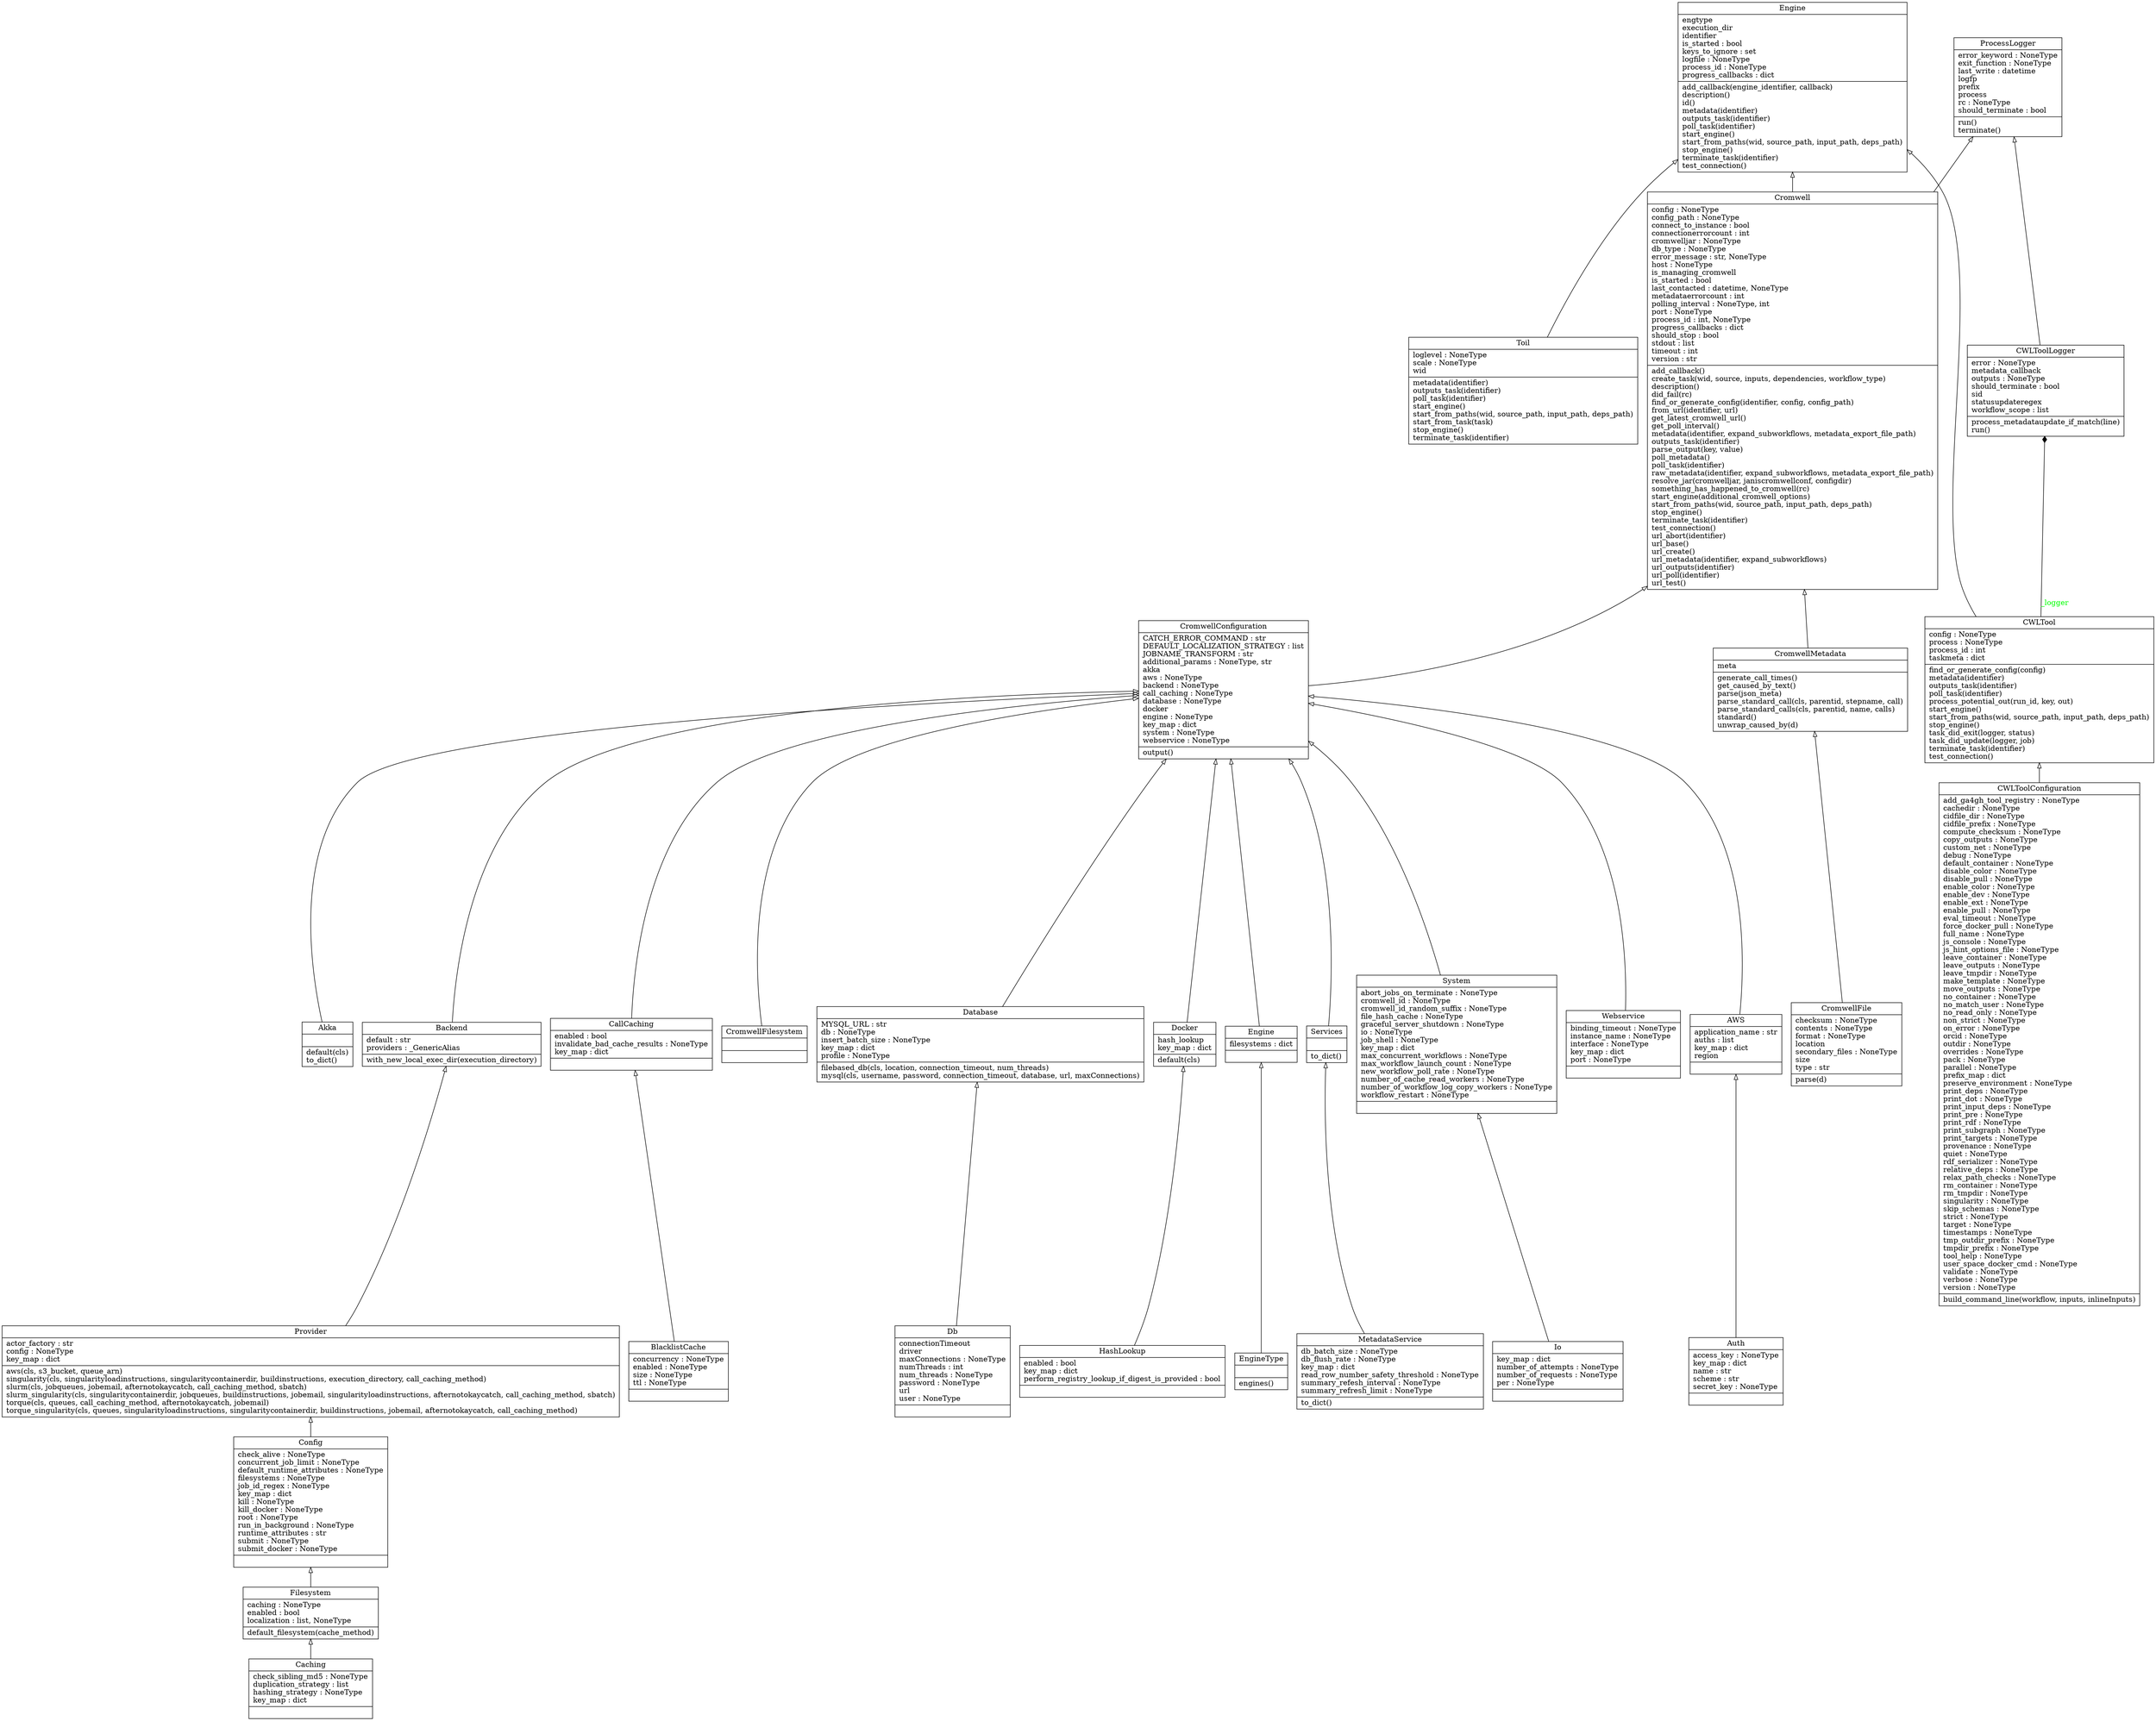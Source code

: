 digraph "classes_janis_assistant_engines" {
charset="utf-8"
rankdir=BT
"0" [label="{AWS|application_name : str\lauths : list\lkey_map : dict\lregion\l|}", shape="record"];
"2" [label="{Akka|\l|default(cls)\lto_dict()\l}", shape="record"];
"4" [label="{Auth|access_key : NoneType\lkey_map : dict\lname : str\lscheme : str\lsecret_key : NoneType\l|}", shape="record"];
"5" [label="{Backend|default : str\lproviders : _GenericAlias\l|with_new_local_exec_dir(execution_directory)\l}", shape="record"];
"8" [label="{BlacklistCache|concurrency : NoneType\lenabled : NoneType\lsize : NoneType\lttl : NoneType\l|}", shape="record"];
"9" [label="{CWLTool|config : NoneType\lprocess : NoneType\lprocess_id : int\ltaskmeta : dict\l|find_or_generate_config(config)\lmetadata(identifier)\loutputs_task(identifier)\lpoll_task(identifier)\lprocess_potential_out(run_id, key, out)\lstart_engine()\lstart_from_paths(wid, source_path, input_path, deps_path)\lstop_engine()\ltask_did_exit(logger, status)\ltask_did_update(logger, job)\lterminate_task(identifier)\ltest_connection()\l}", shape="record"];
"10" [label="{CWLToolConfiguration|add_ga4gh_tool_registry : NoneType\lcachedir : NoneType\lcidfile_dir : NoneType\lcidfile_prefix : NoneType\lcompute_checksum : NoneType\lcopy_outputs : NoneType\lcustom_net : NoneType\ldebug : NoneType\ldefault_container : NoneType\ldisable_color : NoneType\ldisable_pull : NoneType\lenable_color : NoneType\lenable_dev : NoneType\lenable_ext : NoneType\lenable_pull : NoneType\leval_timeout : NoneType\lforce_docker_pull : NoneType\lfull_name : NoneType\ljs_console : NoneType\ljs_hint_options_file : NoneType\lleave_container : NoneType\lleave_outputs : NoneType\lleave_tmpdir : NoneType\lmake_template : NoneType\lmove_outputs : NoneType\lno_container : NoneType\lno_match_user : NoneType\lno_read_only : NoneType\lnon_strict : NoneType\lon_error : NoneType\lorcid : NoneType\loutdir : NoneType\loverrides : NoneType\lpack : NoneType\lparallel : NoneType\lprefix_map : dict\lpreserve_environment : NoneType\lprint_deps : NoneType\lprint_dot : NoneType\lprint_input_deps : NoneType\lprint_pre : NoneType\lprint_rdf : NoneType\lprint_subgraph : NoneType\lprint_targets : NoneType\lprovenance : NoneType\lquiet : NoneType\lrdf_serializer : NoneType\lrelative_deps : NoneType\lrelax_path_checks : NoneType\lrm_container : NoneType\lrm_tmpdir : NoneType\lsingularity : NoneType\lskip_schemas : NoneType\lstrict : NoneType\ltarget : NoneType\ltimestamps : NoneType\ltmp_outdir_prefix : NoneType\ltmpdir_prefix : NoneType\ltool_help : NoneType\luser_space_docker_cmd : NoneType\lvalidate : NoneType\lverbose : NoneType\lversion : NoneType\l|build_command_line(workflow, inputs, inlineInputs)\l}", shape="record"];
"11" [label="{CWLToolLogger|error : NoneType\lmetadata_callback\loutputs : NoneType\lshould_terminate : bool\lsid\lstatusupdateregex\lworkflow_scope : list\l|process_metadataupdate_if_match(line)\lrun()\l}", shape="record"];
"12" [label="{Caching|check_sibling_md5 : NoneType\lduplication_strategy : list\lhashing_strategy : NoneType\lkey_map : dict\l|}", shape="record"];
"15" [label="{CallCaching|enabled : bool\linvalidate_bad_cache_results : NoneType\lkey_map : dict\l|}", shape="record"];
"16" [label="{Config|check_alive : NoneType\lconcurrent_job_limit : NoneType\ldefault_runtime_attributes : NoneType\lfilesystems : NoneType\ljob_id_regex : NoneType\lkey_map : dict\lkill : NoneType\lkill_docker : NoneType\lroot : NoneType\lrun_in_background : NoneType\lruntime_attributes : str\lsubmit : NoneType\lsubmit_docker : NoneType\l|}", shape="record"];
"25" [label="{Cromwell|config : NoneType\lconfig_path : NoneType\lconnect_to_instance : bool\lconnectionerrorcount : int\lcromwelljar : NoneType\ldb_type : NoneType\lerror_message : str, NoneType\lhost : NoneType\lis_managing_cromwell\lis_started : bool\llast_contacted : datetime, NoneType\lmetadataerrorcount : int\lpolling_interval : NoneType, int\lport : NoneType\lprocess_id : int, NoneType\lprogress_callbacks : dict\lshould_stop : bool\lstdout : list\ltimeout : int\lversion : str\l|add_callback()\lcreate_task(wid, source, inputs, dependencies, workflow_type)\ldescription()\ldid_fail(rc)\lfind_or_generate_config(identifier, config, config_path)\lfrom_url(identifier, url)\lget_latest_cromwell_url()\lget_poll_interval()\lmetadata(identifier, expand_subworkflows, metadata_export_file_path)\loutputs_task(identifier)\lparse_output(key, value)\lpoll_metadata()\lpoll_task(identifier)\lraw_metadata(identifier, expand_subworkflows, metadata_export_file_path)\lresolve_jar(cromwelljar, janiscromwellconf, configdir)\lsomething_has_happened_to_cromwell(rc)\lstart_engine(additional_cromwell_options)\lstart_from_paths(wid, source_path, input_path, deps_path)\lstop_engine()\lterminate_task(identifier)\ltest_connection()\lurl_abort(identifier)\lurl_base()\lurl_create()\lurl_metadata(identifier, expand_subworkflows)\lurl_outputs(identifier)\lurl_poll(identifier)\lurl_test()\l}", shape="record"];
"26" [label="{CromwellConfiguration|CATCH_ERROR_COMMAND : str\lDEFAULT_LOCALIZATION_STRATEGY : list\lJOBNAME_TRANSFORM : str\ladditional_params : NoneType, str\lakka\laws : NoneType\lbackend : NoneType\lcall_caching : NoneType\ldatabase : NoneType\ldocker\lengine : NoneType\lkey_map : dict\lsystem : NoneType\lwebservice : NoneType\l|output()\l}", shape="record"];
"27" [label="{CromwellFile|checksum : NoneType\lcontents : NoneType\lformat : NoneType\llocation\lsecondary_files : NoneType\lsize\ltype : str\l|parse(d)\l}", shape="record"];
"28" [label="{CromwellFilesystem|\l|}", shape="record"];
"29" [label="{CromwellMetadata|meta\l|generate_call_times()\lget_caused_by_text()\lparse(json_meta)\lparse_standard_call(cls, parentid, stepname, call)\lparse_standard_calls(cls, parentid, name, calls)\lstandard()\lunwrap_caused_by(d)\l}", shape="record"];
"31" [label="{Database|MYSQL_URL : str\ldb : NoneType\linsert_batch_size : NoneType\lkey_map : dict\lprofile : NoneType\l|filebased_db(cls, location, connection_timeout, num_threads)\lmysql(cls, username, password, connection_timeout, database, url, maxConnections)\l}", shape="record"];
"36" [label="{Db|connectionTimeout\ldriver\lmaxConnections : NoneType\lnumThreads : int\lnum_threads : NoneType\lpassword : NoneType\lurl\luser : NoneType\l|}", shape="record"];
"40" [label="{Docker|hash_lookup\lkey_map : dict\l|default(cls)\l}", shape="record"];
"43" [label="{Engine|engtype\lexecution_dir\lidentifier\lis_started : bool\lkeys_to_ignore : set\llogfile : NoneType\lprocess_id : NoneType\lprogress_callbacks : dict\l|add_callback(engine_identifier, callback)\ldescription()\lid()\lmetadata(identifier)\loutputs_task(identifier)\lpoll_task(identifier)\lstart_engine()\lstart_from_paths(wid, source_path, input_path, deps_path)\lstop_engine()\lterminate_task(identifier)\ltest_connection()\l}", shape="record"];
"44" [label="{Engine|filesystems : dict\l|}", shape="record"];
"45" [label="{EngineType|\l|engines()\l}", shape="record"];
"52" [label="{Filesystem|caching : NoneType\lenabled : bool\llocalization : list, NoneType\l|default_filesystem(cache_method)\l}", shape="record"];
"59" [label="{HashLookup|enabled : bool\lkey_map : dict\lperform_registry_lookup_if_digest_is_provided : bool\l|}", shape="record"];
"67" [label="{Io|key_map : dict\lnumber_of_attempts : NoneType\lnumber_of_requests : NoneType\lper : NoneType\l|}", shape="record"];
"83" [label="{MetadataService|db_batch_size : NoneType\ldb_flush_rate : NoneType\lkey_map : dict\lread_row_number_safety_threshold : NoneType\lsummary_refesh_interval : NoneType\lsummary_refresh_limit : NoneType\l|to_dict()\l}", shape="record"];
"93" [label="{ProcessLogger|error_keyword : NoneType\lexit_function : NoneType\llast_write : datetime\llogfp\lprefix\lprocess\lrc : NoneType\lshould_terminate : bool\l|run()\lterminate()\l}", shape="record"];
"95" [label="{Provider|actor_factory : str\lconfig : NoneType\lkey_map : dict\l|aws(cls, s3_bucket, queue_arn)\lsingularity(cls, singularityloadinstructions, singularitycontainerdir, buildinstructions, execution_directory, call_caching_method)\lslurm(cls, jobqueues, jobemail, afternotokaycatch, call_caching_method, sbatch)\lslurm_singularity(cls, singularitycontainerdir, jobqueues, buildinstructions, jobemail, singularityloadinstructions, afternotokaycatch, call_caching_method, sbatch)\ltorque(cls, queues, call_caching_method, afternotokaycatch, jobemail)\ltorque_singularity(cls, queues, singularityloadinstructions, singularitycontainerdir, buildinstructions, jobemail, afternotokaycatch, call_caching_method)\l}", shape="record"];
"106" [label="{Services|\l|to_dict()\l}", shape="record"];
"117" [label="{System|abort_jobs_on_terminate : NoneType\lcromwell_id : NoneType\lcromwell_id_random_suffix : NoneType\lfile_hash_cache : NoneType\lgraceful_server_shutdown : NoneType\lio : NoneType\ljob_shell : NoneType\lkey_map : dict\lmax_concurrent_workflows : NoneType\lmax_workflow_launch_count : NoneType\lnew_workflow_poll_rate : NoneType\lnumber_of_cache_read_workers : NoneType\lnumber_of_workflow_log_copy_workers : NoneType\lworkflow_restart : NoneType\l|}", shape="record"];
"139" [label="{Toil|loglevel : NoneType\lscale : NoneType\lwid\l|metadata(identifier)\loutputs_task(identifier)\lpoll_task(identifier)\lstart_engine()\lstart_from_paths(wid, source_path, input_path, deps_path)\lstart_from_task(task)\lstop_engine()\lterminate_task(identifier)\l}", shape="record"];
"146" [label="{Webservice|binding_timeout : NoneType\linstance_name : NoneType\linterface : NoneType\lkey_map : dict\lport : NoneType\l|}", shape="record"];


"45" -> "44" [arrowhead="empty", arrowtail="none"];
# Process Logger
"11" -> "93" [arrowhead="empty", arrowtail="none"];
"25" -> "93" [arrowhead="empty", arrowtail="none"];
# CWLTool
"9" -> "43"  [arrowhead="empty", arrowtail="none"];
"10" -> "9" [arrowhead="empty", arrowtail="none"];
"9" -> "11" [arrowhead="diamond", arrowtail="none", fontcolor="green", label="_logger", style="solid"];

# Toil
"139" -> "43" [arrowhead="empty", arrowtail="none"];
# Cromwell
"25" -> "43" [arrowhead="empty", arrowtail="none"];
"26" -> "25" [arrowhead="empty", arrowtail="none"];
"29" -> "25" [arrowhead="empty", arrowtail="none"];
"27" -> "29" [arrowhead="empty", arrowtail="none"];



# CromwellConfiguration
"0" -> "26" [arrowhead="empty", arrowtail="none"];
"2" -> "26" [arrowhead="empty", arrowtail="none"];
"5" -> "26" [arrowhead="empty", arrowtail="none"];
"31" -> "26" [arrowhead="empty", arrowtail="none"];
"44" -> "26" [arrowhead="empty", arrowtail="none"];
"40" -> "26" [arrowhead="empty", arrowtail="none"];
"15" -> "26" [arrowhead="empty", arrowtail="none"];
"106" -> "26" [arrowhead="empty", arrowtail="none"];
"117" -> "26" [arrowhead="empty", arrowtail="none"];
"146" -> "26" [arrowhead="empty", arrowtail="none"];
"28" -> "26" [arrowhead="empty", arrowtail="none"];
"4"  -> "0" [arrowhead="empty", arrowtail="none"];
"95" -> "5" [arrowhead="empty", arrowtail="none"];
"16" -> "95" [arrowhead="empty", arrowtail="none"];
"52" -> "16" [arrowhead="empty", arrowtail="none"];
"12" -> "52" [arrowhead="empty", arrowtail="none"];
"36" -> "31" [arrowhead="empty", arrowtail="none"];
"59" -> "40" [arrowhead="empty", arrowtail="none"];
"8" -> "15" [arrowhead="empty", arrowtail="none"];
"83" -> "106" [arrowhead="empty", arrowtail="none"];
"67" -> "117" [arrowhead="empty", arrowtail="none"];
}